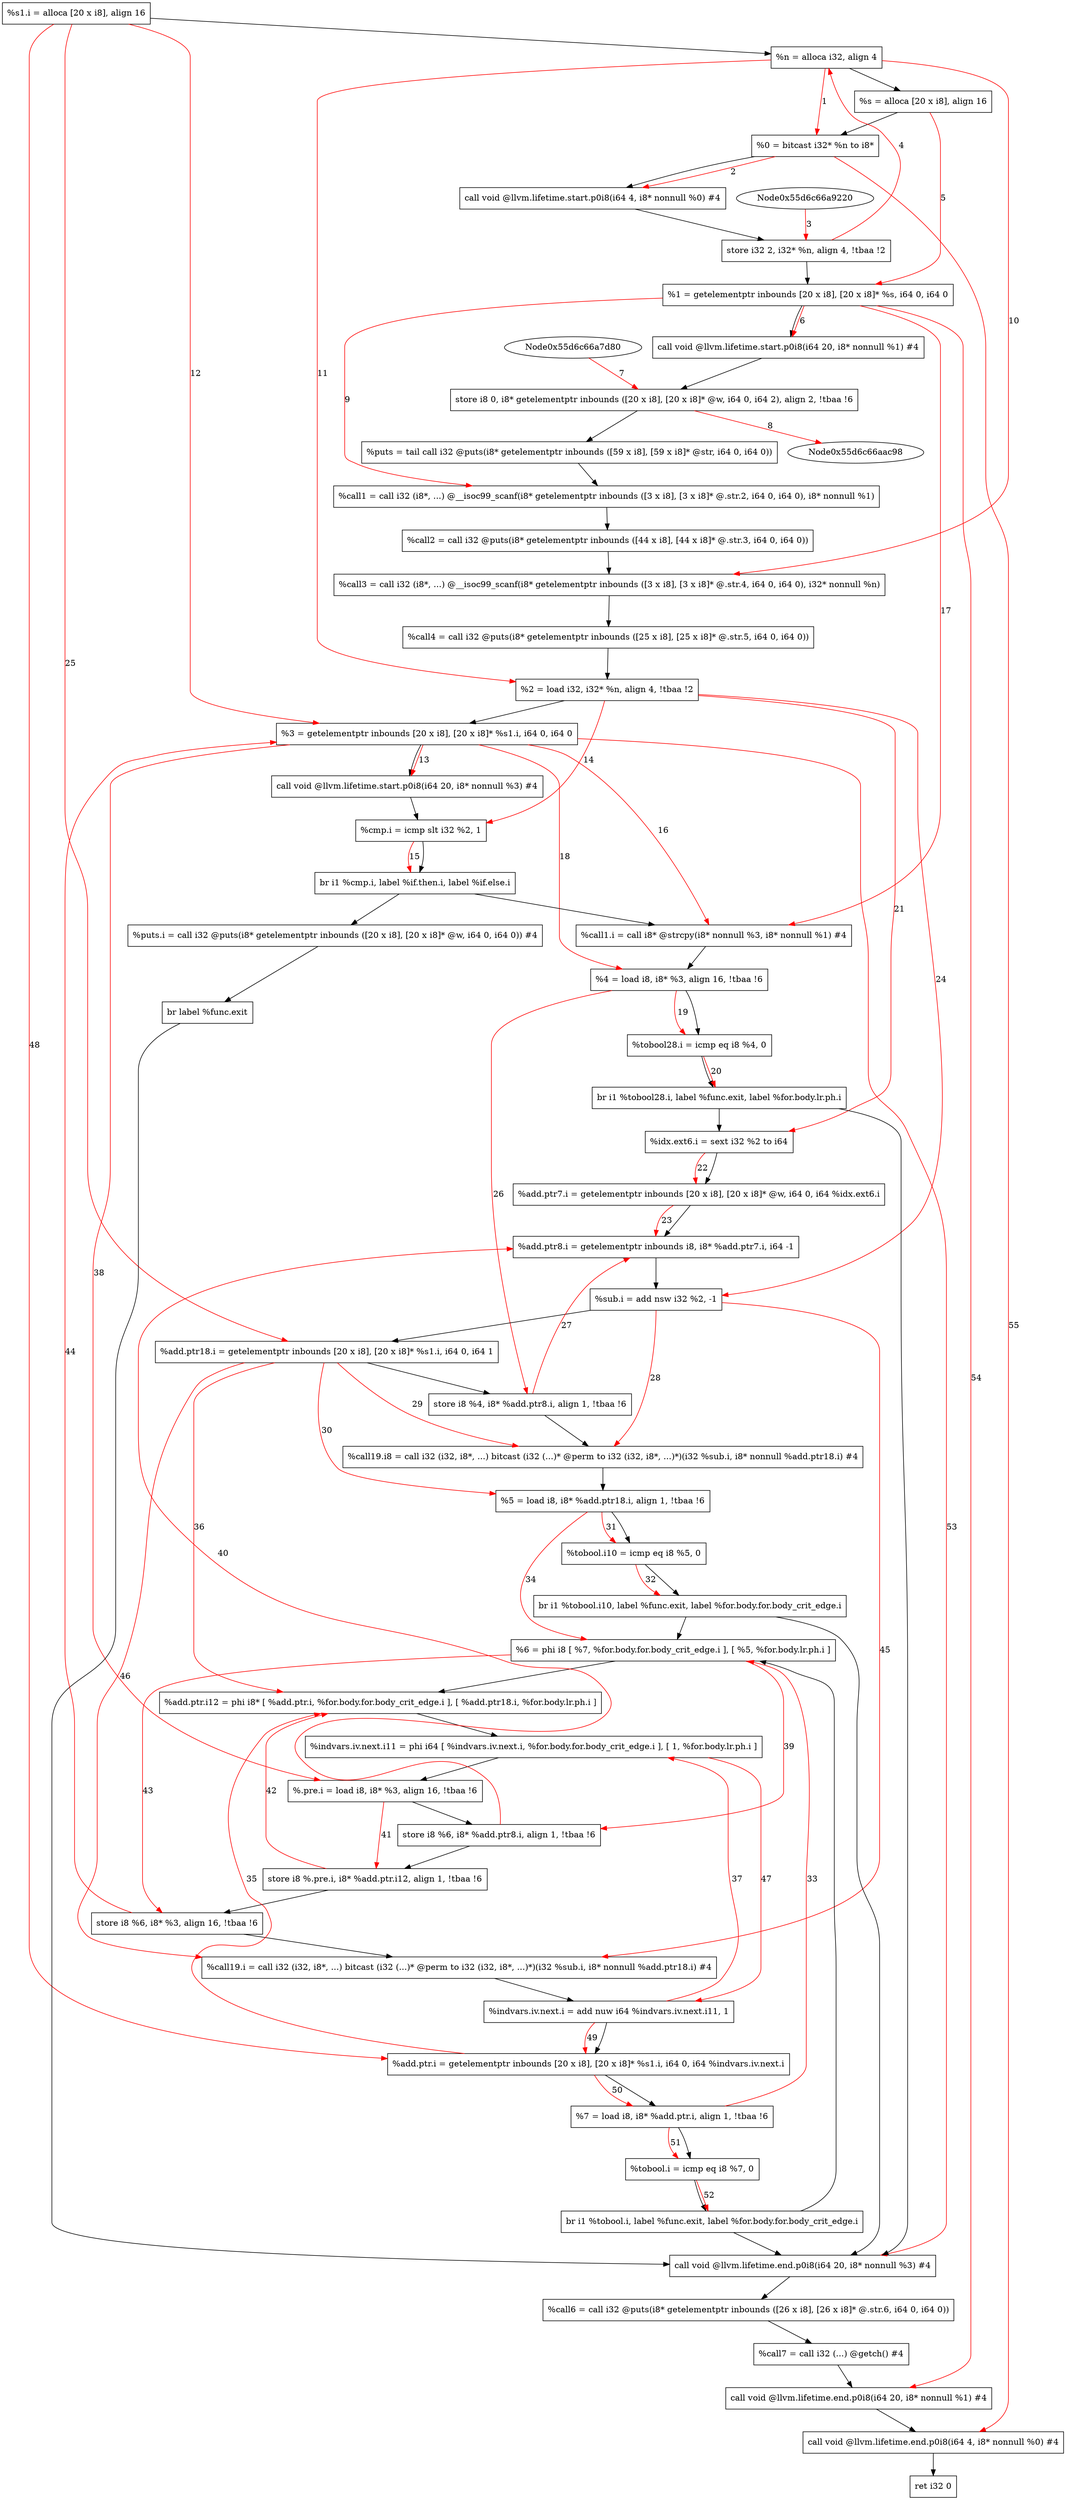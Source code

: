 digraph "CDFG for'main' function" {
	Node0x55d6c66a8c58[shape=record, label="  %s1.i = alloca [20 x i8], align 16"]
	Node0x55d6c66a94a8[shape=record, label="  %n = alloca i32, align 4"]
	Node0x55d6c66aa6b8[shape=record, label="  %s = alloca [20 x i8], align 16"]
	Node0x55d6c66aa738[shape=record, label="  %0 = bitcast i32* %n to i8*"]
	Node0x55d6c66aa848[shape=record, label="  call void @llvm.lifetime.start.p0i8(i64 4, i8* nonnull %0) #4"]
	Node0x55d6c66aa920[shape=record, label="  store i32 2, i32* %n, align 4, !tbaa !2"]
	Node0x55d6c66aaac8[shape=record, label="  %1 = getelementptr inbounds [20 x i8], [20 x i8]* %s, i64 0, i64 0"]
	Node0x55d6c66aaba8[shape=record, label="  call void @llvm.lifetime.start.p0i8(i64 20, i8* nonnull %1) #4"]
	Node0x55d6c66aad00[shape=record, label="  store i8 0, i8* getelementptr inbounds ([20 x i8], [20 x i8]* @w, i64 0, i64 2), align 2, !tbaa !6"]
	Node0x55d6c66aae00[shape=record, label="  %puts = tail call i32 @puts(i8* getelementptr inbounds ([59 x i8], [59 x i8]* @str, i64 0, i64 0))"]
	Node0x55d6c66ab868[shape=record, label="  %call1 = call i32 (i8*, ...) @__isoc99_scanf(i8* getelementptr inbounds ([3 x i8], [3 x i8]* @.str.2, i64 0, i64 0), i8* nonnull %1)"]
	Node0x55d6c66ab9e0[shape=record, label="  %call2 = call i32 @puts(i8* getelementptr inbounds ([44 x i8], [44 x i8]* @.str.3, i64 0, i64 0))"]
	Node0x55d6c66abb68[shape=record, label="  %call3 = call i32 (i8*, ...) @__isoc99_scanf(i8* getelementptr inbounds ([3 x i8], [3 x i8]* @.str.4, i64 0, i64 0), i32* nonnull %n)"]
	Node0x55d6c66abce0[shape=record, label="  %call4 = call i32 @puts(i8* getelementptr inbounds ([25 x i8], [25 x i8]* @.str.5, i64 0, i64 0))"]
	Node0x55d6c66abd98[shape=record, label="  %2 = load i32, i32* %n, align 4, !tbaa !2"]
	Node0x55d6c66ac468[shape=record, label="  %3 = getelementptr inbounds [20 x i8], [20 x i8]* %s1.i, i64 0, i64 0"]
	Node0x55d6c66ac5a8[shape=record, label="  call void @llvm.lifetime.start.p0i8(i64 20, i8* nonnull %3) #4"]
	Node0x55d6c66ac680[shape=record, label="  %cmp.i = icmp slt i32 %2, 1"]
	Node0x55d6c66ac868[shape=record, label="  br i1 %cmp.i, label %if.then.i, label %if.else.i"]
	Node0x55d6c66ac900[shape=record, label="  %puts.i = call i32 @puts(i8* getelementptr inbounds ([20 x i8], [20 x i8]* @w, i64 0, i64 0)) #4"]
	Node0x55d6c66acbd8[shape=record, label="  br label %func.exit"]
	Node0x55d6c66acd18[shape=record, label="  %call1.i = call i8* @strcpy(i8* nonnull %3, i8* nonnull %1) #4"]
	Node0x55d6c66ac7d8[shape=record, label="  %4 = load i8, i8* %3, align 16, !tbaa !6"]
	Node0x55d6c66ace40[shape=record, label="  %tobool28.i = icmp eq i8 %4, 0"]
	Node0x55d6c66acfd8[shape=record, label="  br i1 %tobool28.i, label %func.exit, label %for.body.lr.ph.i"]
	Node0x55d6c66acf48[shape=record, label="  %idx.ext6.i = sext i32 %2 to i64"]
	Node0x55d6c66ad098[shape=record, label="  %add.ptr7.i = getelementptr inbounds [20 x i8], [20 x i8]* @w, i64 0, i64 %idx.ext6.i"]
	Node0x55d6c66ad150[shape=record, label="  %add.ptr8.i = getelementptr inbounds i8, i8* %add.ptr7.i, i64 -1"]
	Node0x55d6c66ad200[shape=record, label="  %sub.i = add nsw i32 %2, -1"]
	Node0x55d6c66ad288[shape=record, label="  %add.ptr18.i = getelementptr inbounds [20 x i8], [20 x i8]* %s1.i, i64 0, i64 1"]
	Node0x55d6c66ad340[shape=record, label="  store i8 %4, i8* %add.ptr8.i, align 1, !tbaa !6"]
	Node0x55d6c66ad3f8[shape=record, label="  %call19.i8 = call i32 (i32, i8*, ...) bitcast (i32 (...)* @perm to i32 (i32, i8*, ...)*)(i32 %sub.i, i8* nonnull %add.ptr18.i) #4"]
	Node0x55d6c66ad508[shape=record, label="  %5 = load i8, i8* %add.ptr18.i, align 1, !tbaa !6"]
	Node0x55d6c66ad580[shape=record, label="  %tobool.i10 = icmp eq i8 %5, 0"]
	Node0x55d6c66adaa8[shape=record, label="  br i1 %tobool.i10, label %func.exit, label %for.body.for.body_crit_edge.i"]
	Node0x55d6c66adb68[shape=record, label="  %6 = phi i8 [ %7, %for.body.for.body_crit_edge.i ], [ %5, %for.body.lr.ph.i ]"]
	Node0x55d6c66adc68[shape=record, label="  %add.ptr.i12 = phi i8* [ %add.ptr.i, %for.body.for.body_crit_edge.i ], [ %add.ptr18.i, %for.body.lr.ph.i ]"]
	Node0x55d6c66ade28[shape=record, label="  %indvars.iv.next.i11 = phi i64 [ %indvars.iv.next.i, %for.body.for.body_crit_edge.i ], [ 1, %for.body.lr.ph.i ]"]
	Node0x55d6c66aded8[shape=record, label="  %.pre.i = load i8, i8* %3, align 16, !tbaa !6"]
	Node0x55d6c66adf70[shape=record, label="  store i8 %6, i8* %add.ptr8.i, align 1, !tbaa !6"]
	Node0x55d6c66adff0[shape=record, label="  store i8 %.pre.i, i8* %add.ptr.i12, align 1, !tbaa !6"]
	Node0x55d6c66ae070[shape=record, label="  store i8 %6, i8* %3, align 16, !tbaa !6"]
	Node0x55d6c66ae128[shape=record, label="  %call19.i = call i32 (i32, i8*, ...) bitcast (i32 (...)* @perm to i32 (i32, i8*, ...)*)(i32 %sub.i, i8* nonnull %add.ptr18.i) #4"]
	Node0x55d6c66ae280[shape=record, label="  %indvars.iv.next.i = add nuw i64 %indvars.iv.next.i11, 1"]
	Node0x55d6c66ae308[shape=record, label="  %add.ptr.i = getelementptr inbounds [20 x i8], [20 x i8]* %s1.i, i64 0, i64 %indvars.iv.next.i"]
	Node0x55d6c66ad9e8[shape=record, label="  %7 = load i8, i8* %add.ptr.i, align 1, !tbaa !6"]
	Node0x55d6c66ae390[shape=record, label="  %tobool.i = icmp eq i8 %7, 0"]
	Node0x55d6c66ae418[shape=record, label="  br i1 %tobool.i, label %func.exit, label %for.body.for.body_crit_edge.i"]
	Node0x55d6c66ae4c8[shape=record, label="  call void @llvm.lifetime.end.p0i8(i64 20, i8* nonnull %3) #4"]
	Node0x55d6c66ae620[shape=record, label="  %call6 = call i32 @puts(i8* getelementptr inbounds ([26 x i8], [26 x i8]* @.str.6, i64 0, i64 0))"]
	Node0x55d6c66ae788[shape=record, label="  %call7 = call i32 (...) @getch() #4"]
	Node0x55d6c66ae8f8[shape=record, label="  call void @llvm.lifetime.end.p0i8(i64 20, i8* nonnull %1) #4"]
	Node0x55d6c66aea08[shape=record, label="  call void @llvm.lifetime.end.p0i8(i64 4, i8* nonnull %0) #4"]
	Node0x55d6c66adda8[shape=record, label="  ret i32 0"]
	Node0x55d6c66a8c58 -> Node0x55d6c66a94a8
	Node0x55d6c66a94a8 -> Node0x55d6c66aa6b8
	Node0x55d6c66aa6b8 -> Node0x55d6c66aa738
	Node0x55d6c66aa738 -> Node0x55d6c66aa848
	Node0x55d6c66aa848 -> Node0x55d6c66aa920
	Node0x55d6c66aa920 -> Node0x55d6c66aaac8
	Node0x55d6c66aaac8 -> Node0x55d6c66aaba8
	Node0x55d6c66aaba8 -> Node0x55d6c66aad00
	Node0x55d6c66aad00 -> Node0x55d6c66aae00
	Node0x55d6c66aae00 -> Node0x55d6c66ab868
	Node0x55d6c66ab868 -> Node0x55d6c66ab9e0
	Node0x55d6c66ab9e0 -> Node0x55d6c66abb68
	Node0x55d6c66abb68 -> Node0x55d6c66abce0
	Node0x55d6c66abce0 -> Node0x55d6c66abd98
	Node0x55d6c66abd98 -> Node0x55d6c66ac468
	Node0x55d6c66ac468 -> Node0x55d6c66ac5a8
	Node0x55d6c66ac5a8 -> Node0x55d6c66ac680
	Node0x55d6c66ac680 -> Node0x55d6c66ac868
	Node0x55d6c66ac868 -> Node0x55d6c66ac900
	Node0x55d6c66ac868 -> Node0x55d6c66acd18
	Node0x55d6c66ac900 -> Node0x55d6c66acbd8
	Node0x55d6c66acbd8 -> Node0x55d6c66ae4c8
	Node0x55d6c66acd18 -> Node0x55d6c66ac7d8
	Node0x55d6c66ac7d8 -> Node0x55d6c66ace40
	Node0x55d6c66ace40 -> Node0x55d6c66acfd8
	Node0x55d6c66acfd8 -> Node0x55d6c66ae4c8
	Node0x55d6c66acfd8 -> Node0x55d6c66acf48
	Node0x55d6c66acf48 -> Node0x55d6c66ad098
	Node0x55d6c66ad098 -> Node0x55d6c66ad150
	Node0x55d6c66ad150 -> Node0x55d6c66ad200
	Node0x55d6c66ad200 -> Node0x55d6c66ad288
	Node0x55d6c66ad288 -> Node0x55d6c66ad340
	Node0x55d6c66ad340 -> Node0x55d6c66ad3f8
	Node0x55d6c66ad3f8 -> Node0x55d6c66ad508
	Node0x55d6c66ad508 -> Node0x55d6c66ad580
	Node0x55d6c66ad580 -> Node0x55d6c66adaa8
	Node0x55d6c66adaa8 -> Node0x55d6c66ae4c8
	Node0x55d6c66adaa8 -> Node0x55d6c66adb68
	Node0x55d6c66adb68 -> Node0x55d6c66adc68
	Node0x55d6c66adc68 -> Node0x55d6c66ade28
	Node0x55d6c66ade28 -> Node0x55d6c66aded8
	Node0x55d6c66aded8 -> Node0x55d6c66adf70
	Node0x55d6c66adf70 -> Node0x55d6c66adff0
	Node0x55d6c66adff0 -> Node0x55d6c66ae070
	Node0x55d6c66ae070 -> Node0x55d6c66ae128
	Node0x55d6c66ae128 -> Node0x55d6c66ae280
	Node0x55d6c66ae280 -> Node0x55d6c66ae308
	Node0x55d6c66ae308 -> Node0x55d6c66ad9e8
	Node0x55d6c66ad9e8 -> Node0x55d6c66ae390
	Node0x55d6c66ae390 -> Node0x55d6c66ae418
	Node0x55d6c66ae418 -> Node0x55d6c66ae4c8
	Node0x55d6c66ae418 -> Node0x55d6c66adb68
	Node0x55d6c66ae4c8 -> Node0x55d6c66ae620
	Node0x55d6c66ae620 -> Node0x55d6c66ae788
	Node0x55d6c66ae788 -> Node0x55d6c66ae8f8
	Node0x55d6c66ae8f8 -> Node0x55d6c66aea08
	Node0x55d6c66aea08 -> Node0x55d6c66adda8
edge [color=red]
	Node0x55d6c66a94a8 -> Node0x55d6c66aa738[label="1"]
	Node0x55d6c66aa738 -> Node0x55d6c66aa848[label="2"]
	Node0x55d6c66a9220 -> Node0x55d6c66aa920[label="3"]
	Node0x55d6c66aa920 -> Node0x55d6c66a94a8[label="4"]
	Node0x55d6c66aa6b8 -> Node0x55d6c66aaac8[label="5"]
	Node0x55d6c66aaac8 -> Node0x55d6c66aaba8[label="6"]
	Node0x55d6c66a7d80 -> Node0x55d6c66aad00[label="7"]
	Node0x55d6c66aad00 -> Node0x55d6c66aac98[label="8"]
	Node0x55d6c66aaac8 -> Node0x55d6c66ab868[label="9"]
	Node0x55d6c66a94a8 -> Node0x55d6c66abb68[label="10"]
	Node0x55d6c66a94a8 -> Node0x55d6c66abd98[label="11"]
	Node0x55d6c66a8c58 -> Node0x55d6c66ac468[label="12"]
	Node0x55d6c66ac468 -> Node0x55d6c66ac5a8[label="13"]
	Node0x55d6c66abd98 -> Node0x55d6c66ac680[label="14"]
	Node0x55d6c66ac680 -> Node0x55d6c66ac868[label="15"]
	Node0x55d6c66ac468 -> Node0x55d6c66acd18[label="16"]
	Node0x55d6c66aaac8 -> Node0x55d6c66acd18[label="17"]
	Node0x55d6c66ac468 -> Node0x55d6c66ac7d8[label="18"]
	Node0x55d6c66ac7d8 -> Node0x55d6c66ace40[label="19"]
	Node0x55d6c66ace40 -> Node0x55d6c66acfd8[label="20"]
	Node0x55d6c66abd98 -> Node0x55d6c66acf48[label="21"]
	Node0x55d6c66acf48 -> Node0x55d6c66ad098[label="22"]
	Node0x55d6c66ad098 -> Node0x55d6c66ad150[label="23"]
	Node0x55d6c66abd98 -> Node0x55d6c66ad200[label="24"]
	Node0x55d6c66a8c58 -> Node0x55d6c66ad288[label="25"]
	Node0x55d6c66ac7d8 -> Node0x55d6c66ad340[label="26"]
	Node0x55d6c66ad340 -> Node0x55d6c66ad150[label="27"]
	Node0x55d6c66ad200 -> Node0x55d6c66ad3f8[label="28"]
	Node0x55d6c66ad288 -> Node0x55d6c66ad3f8[label="29"]
	Node0x55d6c66ad288 -> Node0x55d6c66ad508[label="30"]
	Node0x55d6c66ad508 -> Node0x55d6c66ad580[label="31"]
	Node0x55d6c66ad580 -> Node0x55d6c66adaa8[label="32"]
	Node0x55d6c66ad9e8 -> Node0x55d6c66adb68[label="33"]
	Node0x55d6c66ad508 -> Node0x55d6c66adb68[label="34"]
	Node0x55d6c66ae308 -> Node0x55d6c66adc68[label="35"]
	Node0x55d6c66ad288 -> Node0x55d6c66adc68[label="36"]
	Node0x55d6c66ae280 -> Node0x55d6c66ade28[label="37"]
	Node0x55d6c66ac468 -> Node0x55d6c66aded8[label="38"]
	Node0x55d6c66adb68 -> Node0x55d6c66adf70[label="39"]
	Node0x55d6c66adf70 -> Node0x55d6c66ad150[label="40"]
	Node0x55d6c66aded8 -> Node0x55d6c66adff0[label="41"]
	Node0x55d6c66adff0 -> Node0x55d6c66adc68[label="42"]
	Node0x55d6c66adb68 -> Node0x55d6c66ae070[label="43"]
	Node0x55d6c66ae070 -> Node0x55d6c66ac468[label="44"]
	Node0x55d6c66ad200 -> Node0x55d6c66ae128[label="45"]
	Node0x55d6c66ad288 -> Node0x55d6c66ae128[label="46"]
	Node0x55d6c66ade28 -> Node0x55d6c66ae280[label="47"]
	Node0x55d6c66a8c58 -> Node0x55d6c66ae308[label="48"]
	Node0x55d6c66ae280 -> Node0x55d6c66ae308[label="49"]
	Node0x55d6c66ae308 -> Node0x55d6c66ad9e8[label="50"]
	Node0x55d6c66ad9e8 -> Node0x55d6c66ae390[label="51"]
	Node0x55d6c66ae390 -> Node0x55d6c66ae418[label="52"]
	Node0x55d6c66ac468 -> Node0x55d6c66ae4c8[label="53"]
	Node0x55d6c66aaac8 -> Node0x55d6c66ae8f8[label="54"]
	Node0x55d6c66aa738 -> Node0x55d6c66aea08[label="55"]
}
